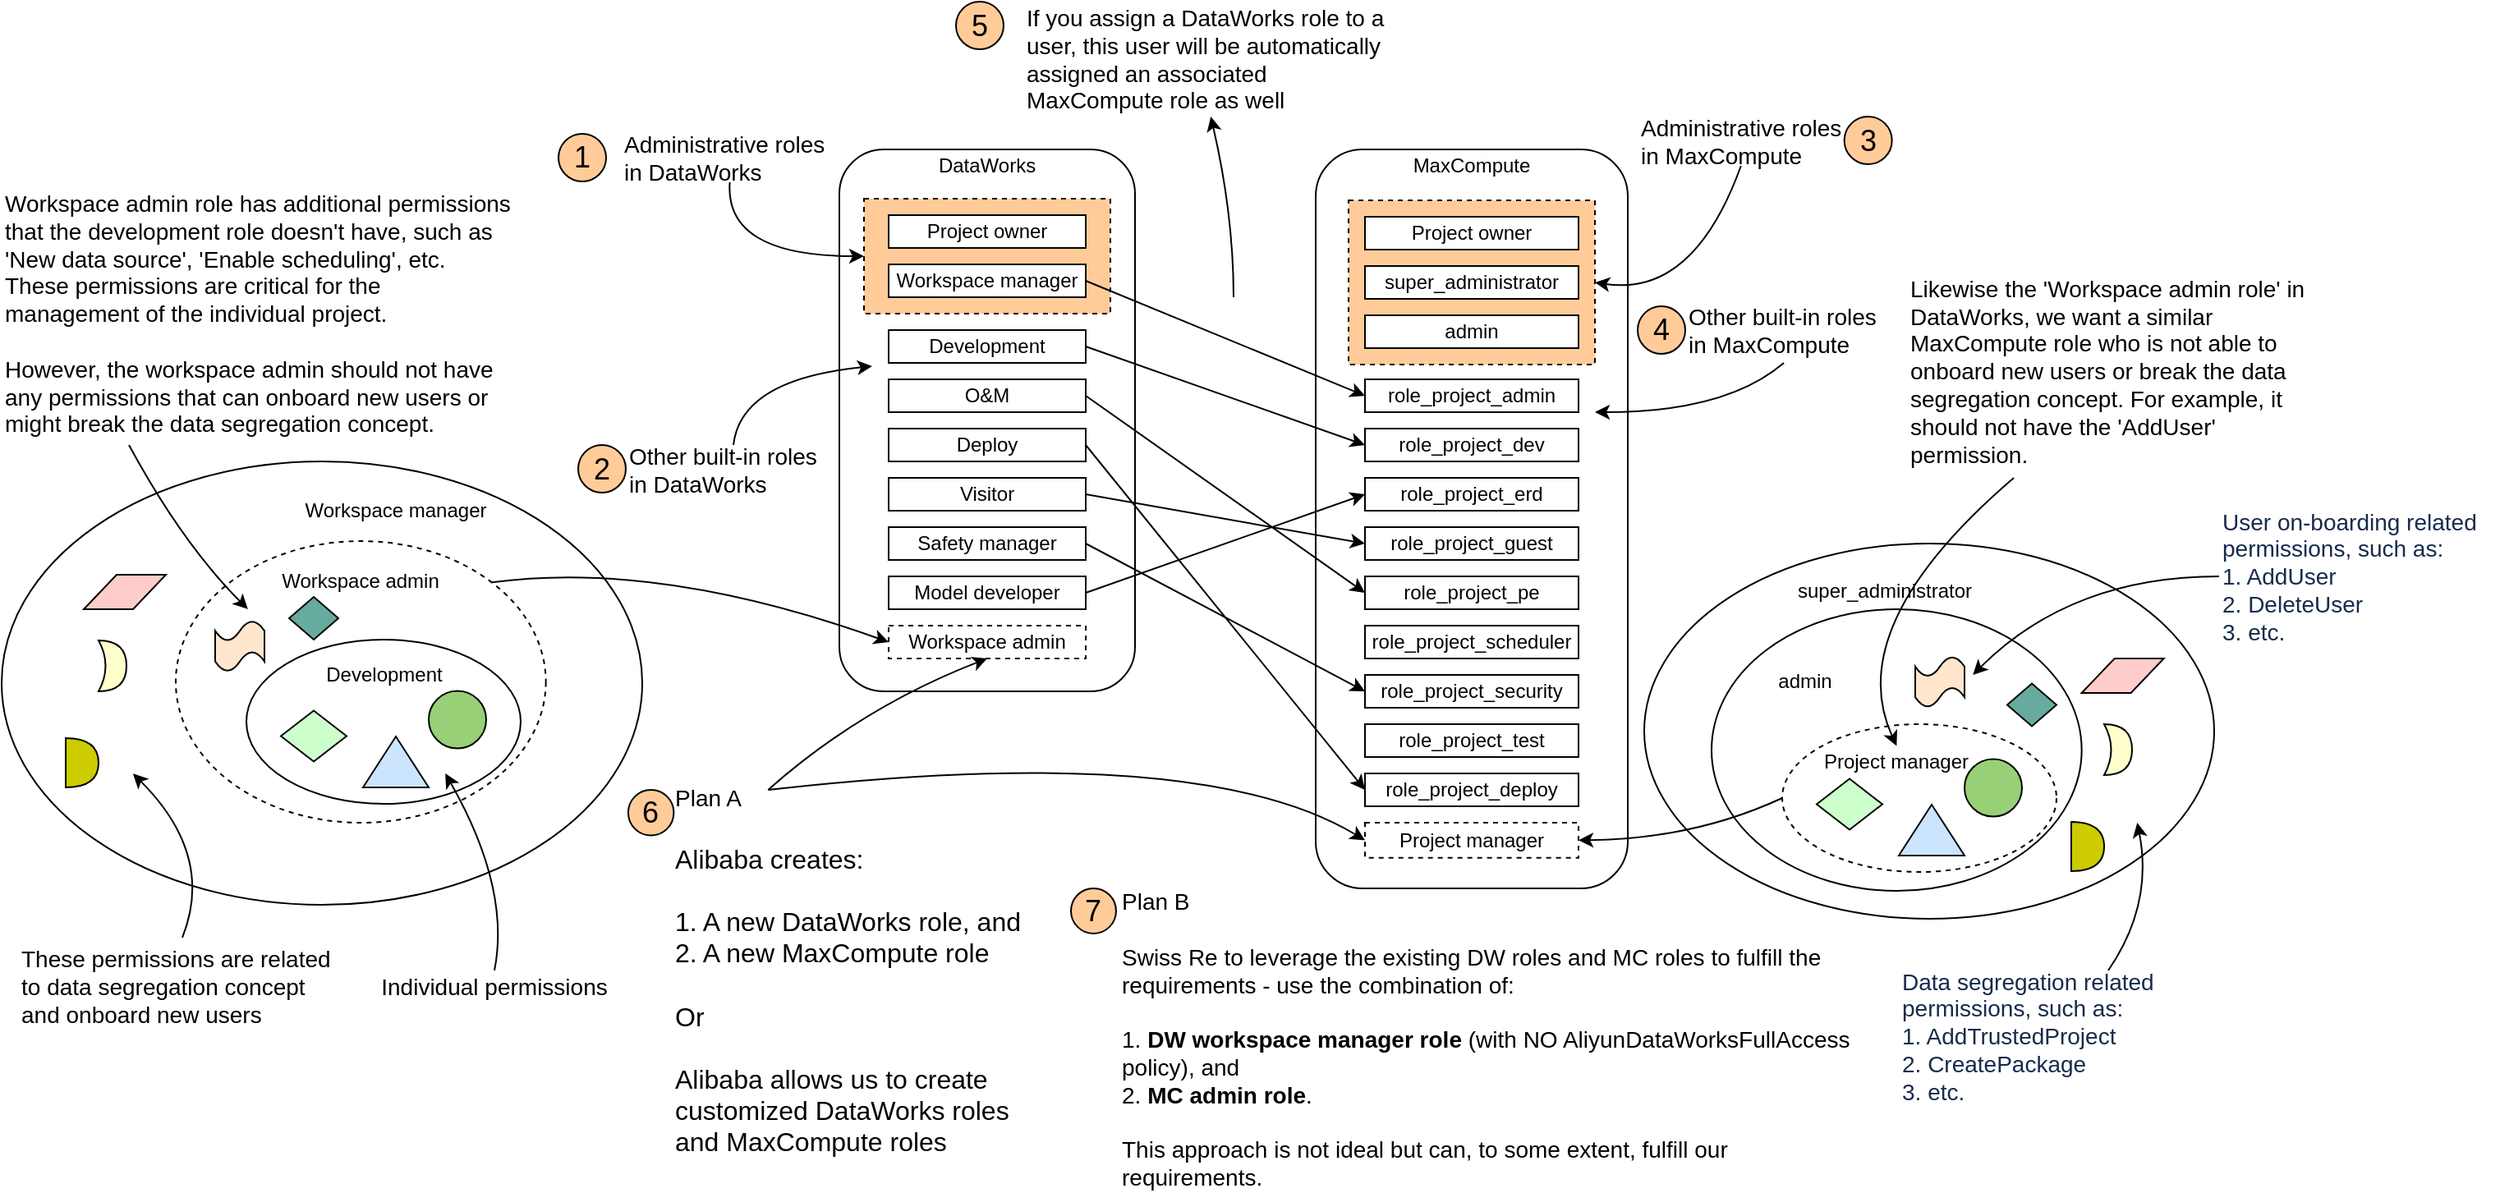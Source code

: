 <mxfile version="14.5.7" type="github">
  <diagram name="Page-1" id="c7558073-3199-34d8-9f00-42111426c3f3">
    <mxGraphModel dx="2589" dy="1996" grid="1" gridSize="10" guides="1" tooltips="1" connect="1" arrows="1" fold="1" page="1" pageScale="1" pageWidth="826" pageHeight="1169" background="#ffffff" math="0" shadow="0">
      <root>
        <mxCell id="0" />
        <mxCell id="1" parent="0" />
        <mxCell id="SHFTIFkNnXEHKd1YVMf3-4" value="" style="group" vertex="1" connectable="0" parent="1">
          <mxGeometry x="-440" y="210" width="410" height="370" as="geometry" />
        </mxCell>
        <mxCell id="SHFTIFkNnXEHKd1YVMf3-1" value="" style="ellipse;whiteSpace=wrap;html=1;" vertex="1" parent="SHFTIFkNnXEHKd1YVMf3-4">
          <mxGeometry width="390" height="270" as="geometry" />
        </mxCell>
        <mxCell id="SHFTIFkNnXEHKd1YVMf3-3" value="Workspace manager" style="text;html=1;strokeColor=none;fillColor=none;align=center;verticalAlign=middle;whiteSpace=wrap;rounded=0;" vertex="1" parent="SHFTIFkNnXEHKd1YVMf3-4">
          <mxGeometry x="180" y="20" width="120" height="20" as="geometry" />
        </mxCell>
        <mxCell id="SHFTIFkNnXEHKd1YVMf3-12" value="" style="shape=parallelogram;perimeter=parallelogramPerimeter;whiteSpace=wrap;html=1;fixedSize=1;fillColor=#FFCCCC;" vertex="1" parent="SHFTIFkNnXEHKd1YVMf3-4">
          <mxGeometry x="50" y="69" width="50" height="21" as="geometry" />
        </mxCell>
        <mxCell id="SHFTIFkNnXEHKd1YVMf3-14" value="" style="shape=xor;whiteSpace=wrap;html=1;fillColor=#FFFFCC;" vertex="1" parent="SHFTIFkNnXEHKd1YVMf3-4">
          <mxGeometry x="59" y="109" width="17" height="31" as="geometry" />
        </mxCell>
        <mxCell id="SHFTIFkNnXEHKd1YVMf3-19" value="" style="group" vertex="1" connectable="0" parent="SHFTIFkNnXEHKd1YVMf3-4">
          <mxGeometry x="106" y="48.5" width="234" height="217.5" as="geometry" />
        </mxCell>
        <mxCell id="SHFTIFkNnXEHKd1YVMf3-20" value="" style="ellipse;whiteSpace=wrap;html=1;dashed=1;" vertex="1" parent="SHFTIFkNnXEHKd1YVMf3-19">
          <mxGeometry width="225.333" height="171.5" as="geometry" />
        </mxCell>
        <mxCell id="SHFTIFkNnXEHKd1YVMf3-21" value="Workspace admin" style="text;html=1;strokeColor=none;fillColor=none;align=center;verticalAlign=middle;whiteSpace=wrap;rounded=0;" vertex="1" parent="SHFTIFkNnXEHKd1YVMf3-19">
          <mxGeometry x="56.333" y="16.374" width="112.667" height="17.236" as="geometry" />
        </mxCell>
        <mxCell id="SHFTIFkNnXEHKd1YVMf3-13" value="" style="shape=tape;whiteSpace=wrap;html=1;fillColor=#FFE6CC;" vertex="1" parent="SHFTIFkNnXEHKd1YVMf3-19">
          <mxGeometry x="24.0" y="48.5" width="30" height="31" as="geometry" />
        </mxCell>
        <mxCell id="SHFTIFkNnXEHKd1YVMf3-39" value="" style="ellipse;whiteSpace=wrap;html=1;fillColor=#FFFFFF;" vertex="1" parent="SHFTIFkNnXEHKd1YVMf3-19">
          <mxGeometry x="43" y="60" width="167" height="100" as="geometry" />
        </mxCell>
        <mxCell id="SHFTIFkNnXEHKd1YVMf3-18" value="" style="ellipse;whiteSpace=wrap;html=1;aspect=fixed;fillColor=#97D077;" vertex="1" parent="SHFTIFkNnXEHKd1YVMf3-19">
          <mxGeometry x="154" y="91.25" width="35" height="35" as="geometry" />
        </mxCell>
        <mxCell id="SHFTIFkNnXEHKd1YVMf3-16" value="" style="rhombus;whiteSpace=wrap;html=1;fillColor=#CCFFCC;" vertex="1" parent="SHFTIFkNnXEHKd1YVMf3-19">
          <mxGeometry x="64" y="103.25" width="40" height="31" as="geometry" />
        </mxCell>
        <mxCell id="SHFTIFkNnXEHKd1YVMf3-40" value="Development" style="text;html=1;strokeColor=none;fillColor=none;align=center;verticalAlign=middle;whiteSpace=wrap;rounded=0;" vertex="1" parent="SHFTIFkNnXEHKd1YVMf3-19">
          <mxGeometry x="86.5" y="71.25" width="80" height="20" as="geometry" />
        </mxCell>
        <mxCell id="SHFTIFkNnXEHKd1YVMf3-41" value="" style="rhombus;whiteSpace=wrap;html=1;fillColor=#67AB9F;" vertex="1" parent="SHFTIFkNnXEHKd1YVMf3-19">
          <mxGeometry x="69" y="34" width="30" height="26" as="geometry" />
        </mxCell>
        <mxCell id="SHFTIFkNnXEHKd1YVMf3-30" value="" style="shape=or;whiteSpace=wrap;html=1;fillColor=#CCCC00;" vertex="1" parent="SHFTIFkNnXEHKd1YVMf3-4">
          <mxGeometry x="39" y="168.5" width="20" height="30" as="geometry" />
        </mxCell>
        <mxCell id="SHFTIFkNnXEHKd1YVMf3-17" value="" style="shape=trapezoid;perimeter=trapezoidPerimeter;whiteSpace=wrap;html=1;fixedSize=1;fillColor=#CCE5FF;" vertex="1" parent="SHFTIFkNnXEHKd1YVMf3-4">
          <mxGeometry x="220" y="167.5" width="40" height="31" as="geometry" />
        </mxCell>
        <mxCell id="SHFTIFkNnXEHKd1YVMf3-44" value="&lt;font style=&quot;font-size: 14px&quot;&gt;These permissions are related to data segregation concept and onboard new users&lt;/font&gt;" style="text;html=1;strokeColor=none;fillColor=none;align=left;verticalAlign=middle;whiteSpace=wrap;rounded=0;" vertex="1" parent="SHFTIFkNnXEHKd1YVMf3-4">
          <mxGeometry x="10" y="290" width="200" height="60" as="geometry" />
        </mxCell>
        <mxCell id="SHFTIFkNnXEHKd1YVMf3-45" value="" style="curved=1;endArrow=classic;html=1;exitX=0.5;exitY=0;exitDx=0;exitDy=0;entryX=0.205;entryY=0.704;entryDx=0;entryDy=0;entryPerimeter=0;" edge="1" parent="SHFTIFkNnXEHKd1YVMf3-4" source="SHFTIFkNnXEHKd1YVMf3-44" target="SHFTIFkNnXEHKd1YVMf3-1">
          <mxGeometry width="50" height="50" relative="1" as="geometry">
            <mxPoint x="257.5" y="275.03" as="sourcePoint" />
            <mxPoint x="232.42" y="364.96" as="targetPoint" />
            <Array as="points">
              <mxPoint x="130" y="240" />
            </Array>
          </mxGeometry>
        </mxCell>
        <mxCell id="SHFTIFkNnXEHKd1YVMf3-36" value="&lt;font style=&quot;font-size: 14px&quot;&gt;Individual permissions&lt;/font&gt;" style="text;html=1;strokeColor=none;fillColor=none;align=center;verticalAlign=middle;whiteSpace=wrap;rounded=0;" vertex="1" parent="SHFTIFkNnXEHKd1YVMf3-4">
          <mxGeometry x="230" y="310" width="140" height="20" as="geometry" />
        </mxCell>
        <mxCell id="SHFTIFkNnXEHKd1YVMf3-37" value="" style="curved=1;endArrow=classic;html=1;exitX=0.5;exitY=0;exitDx=0;exitDy=0;entryX=0.725;entryY=0.815;entryDx=0;entryDy=0;entryPerimeter=0;" edge="1" parent="SHFTIFkNnXEHKd1YVMf3-4" source="SHFTIFkNnXEHKd1YVMf3-36" target="SHFTIFkNnXEHKd1YVMf3-39">
          <mxGeometry width="50" height="50" relative="1" as="geometry">
            <mxPoint x="-84.98" y="-10" as="sourcePoint" />
            <mxPoint x="350" y="270" as="targetPoint" />
            <Array as="points">
              <mxPoint x="310" y="260" />
            </Array>
          </mxGeometry>
        </mxCell>
        <mxCell id="IdMNI_JNh8bzWSV93UBb-96" value="" style="rounded=1;whiteSpace=wrap;html=1;align=center;" parent="1" vertex="1">
          <mxGeometry x="70" y="20" width="180" height="330" as="geometry" />
        </mxCell>
        <mxCell id="xDphmvwOVZGYUPQbG3uU-7" value="" style="rounded=0;whiteSpace=wrap;html=1;dashed=1;fillColor=#FFCC99;" parent="1" vertex="1">
          <mxGeometry x="85" y="50" width="150" height="70" as="geometry" />
        </mxCell>
        <mxCell id="IdMNI_JNh8bzWSV93UBb-97" value="" style="rounded=1;whiteSpace=wrap;html=1;" parent="1" vertex="1">
          <mxGeometry x="360" y="20" width="190" height="450" as="geometry" />
        </mxCell>
        <mxCell id="xDphmvwOVZGYUPQbG3uU-2" value="" style="rounded=0;whiteSpace=wrap;html=1;dashed=1;fillColor=#FFCC99;" parent="1" vertex="1">
          <mxGeometry x="380" y="51" width="150" height="100" as="geometry" />
        </mxCell>
        <mxCell id="IdMNI_JNh8bzWSV93UBb-100" value="Project owner" style="rounded=0;whiteSpace=wrap;html=1;" parent="1" vertex="1">
          <mxGeometry x="100" y="60" width="120" height="20" as="geometry" />
        </mxCell>
        <mxCell id="IdMNI_JNh8bzWSV93UBb-107" value="Workspace manager" style="rounded=0;whiteSpace=wrap;html=1;" parent="1" vertex="1">
          <mxGeometry x="100" y="90" width="120" height="20" as="geometry" />
        </mxCell>
        <mxCell id="IdMNI_JNh8bzWSV93UBb-108" value="Development" style="rounded=0;whiteSpace=wrap;html=1;" parent="1" vertex="1">
          <mxGeometry x="100" y="130" width="120" height="20" as="geometry" />
        </mxCell>
        <mxCell id="IdMNI_JNh8bzWSV93UBb-110" value="Visitor" style="rounded=0;whiteSpace=wrap;html=1;" parent="1" vertex="1">
          <mxGeometry x="100" y="220" width="120" height="20" as="geometry" />
        </mxCell>
        <mxCell id="IdMNI_JNh8bzWSV93UBb-111" value="Deploy" style="rounded=0;whiteSpace=wrap;html=1;" parent="1" vertex="1">
          <mxGeometry x="100" y="190" width="120" height="20" as="geometry" />
        </mxCell>
        <mxCell id="IdMNI_JNh8bzWSV93UBb-112" value="O&amp;amp;M" style="rounded=0;whiteSpace=wrap;html=1;" parent="1" vertex="1">
          <mxGeometry x="100" y="160" width="120" height="20" as="geometry" />
        </mxCell>
        <mxCell id="IdMNI_JNh8bzWSV93UBb-113" value="DataWorks" style="text;html=1;strokeColor=none;fillColor=none;align=center;verticalAlign=middle;whiteSpace=wrap;rounded=0;" parent="1" vertex="1">
          <mxGeometry x="130" y="20" width="60" height="20" as="geometry" />
        </mxCell>
        <mxCell id="IdMNI_JNh8bzWSV93UBb-115" value="admin" style="rounded=0;whiteSpace=wrap;html=1;" parent="1" vertex="1">
          <mxGeometry x="390" y="121" width="130" height="20" as="geometry" />
        </mxCell>
        <mxCell id="IdMNI_JNh8bzWSV93UBb-116" value="role_project_admin" style="rounded=0;whiteSpace=wrap;html=1;" parent="1" vertex="1">
          <mxGeometry x="390" y="160" width="130" height="20" as="geometry" />
        </mxCell>
        <mxCell id="IdMNI_JNh8bzWSV93UBb-117" value="role_project_deploy" style="rounded=0;whiteSpace=wrap;html=1;" parent="1" vertex="1">
          <mxGeometry x="390" y="400" width="130" height="20" as="geometry" />
        </mxCell>
        <mxCell id="IdMNI_JNh8bzWSV93UBb-118" value="role_project_dev" style="rounded=0;whiteSpace=wrap;html=1;" parent="1" vertex="1">
          <mxGeometry x="390" y="190" width="130" height="20" as="geometry" />
        </mxCell>
        <mxCell id="IdMNI_JNh8bzWSV93UBb-119" value="role_project_erd" style="rounded=0;whiteSpace=wrap;html=1;" parent="1" vertex="1">
          <mxGeometry x="390" y="220" width="130" height="20" as="geometry" />
        </mxCell>
        <mxCell id="IdMNI_JNh8bzWSV93UBb-120" value="role_project_guest" style="rounded=0;whiteSpace=wrap;html=1;" parent="1" vertex="1">
          <mxGeometry x="390" y="250" width="130" height="20" as="geometry" />
        </mxCell>
        <mxCell id="IdMNI_JNh8bzWSV93UBb-121" value="role_project_scheduler" style="rounded=0;whiteSpace=wrap;html=1;" parent="1" vertex="1">
          <mxGeometry x="390" y="310" width="130" height="20" as="geometry" />
        </mxCell>
        <mxCell id="IdMNI_JNh8bzWSV93UBb-122" value="role_project_pe" style="rounded=0;whiteSpace=wrap;html=1;" parent="1" vertex="1">
          <mxGeometry x="390" y="280" width="130" height="20" as="geometry" />
        </mxCell>
        <mxCell id="IdMNI_JNh8bzWSV93UBb-123" value="role_project_security" style="rounded=0;whiteSpace=wrap;html=1;" parent="1" vertex="1">
          <mxGeometry x="390" y="340" width="130" height="20" as="geometry" />
        </mxCell>
        <mxCell id="IdMNI_JNh8bzWSV93UBb-124" value="super_administrator" style="rounded=0;whiteSpace=wrap;html=1;" parent="1" vertex="1">
          <mxGeometry x="390" y="91" width="130" height="20" as="geometry" />
        </mxCell>
        <mxCell id="IdMNI_JNh8bzWSV93UBb-125" value="role_project_test" style="rounded=0;whiteSpace=wrap;html=1;" parent="1" vertex="1">
          <mxGeometry x="390" y="370" width="130" height="20" as="geometry" />
        </mxCell>
        <mxCell id="IdMNI_JNh8bzWSV93UBb-126" value="MaxCompute" style="text;html=1;strokeColor=none;fillColor=none;align=center;verticalAlign=middle;whiteSpace=wrap;rounded=0;" parent="1" vertex="1">
          <mxGeometry x="420" y="20" width="70" height="20" as="geometry" />
        </mxCell>
        <mxCell id="IdMNI_JNh8bzWSV93UBb-127" value="Safety manager" style="rounded=0;whiteSpace=wrap;html=1;" parent="1" vertex="1">
          <mxGeometry x="100" y="250" width="120" height="20" as="geometry" />
        </mxCell>
        <mxCell id="IdMNI_JNh8bzWSV93UBb-128" value="Model developer" style="rounded=0;whiteSpace=wrap;html=1;" parent="1" vertex="1">
          <mxGeometry x="100" y="280" width="120" height="20" as="geometry" />
        </mxCell>
        <mxCell id="IdMNI_JNh8bzWSV93UBb-133" value="" style="endArrow=classic;html=1;exitX=1;exitY=0.5;exitDx=0;exitDy=0;entryX=0;entryY=0.5;entryDx=0;entryDy=0;" parent="1" source="IdMNI_JNh8bzWSV93UBb-127" target="IdMNI_JNh8bzWSV93UBb-123" edge="1">
          <mxGeometry width="50" height="50" relative="1" as="geometry">
            <mxPoint x="500" y="240" as="sourcePoint" />
            <mxPoint x="550" y="190" as="targetPoint" />
          </mxGeometry>
        </mxCell>
        <mxCell id="IdMNI_JNh8bzWSV93UBb-135" value="" style="endArrow=classic;html=1;exitX=1;exitY=0.5;exitDx=0;exitDy=0;entryX=0;entryY=0.5;entryDx=0;entryDy=0;" parent="1" source="IdMNI_JNh8bzWSV93UBb-110" target="IdMNI_JNh8bzWSV93UBb-120" edge="1">
          <mxGeometry width="50" height="50" relative="1" as="geometry">
            <mxPoint x="200" y="410" as="sourcePoint" />
            <mxPoint x="250" y="360" as="targetPoint" />
          </mxGeometry>
        </mxCell>
        <mxCell id="IdMNI_JNh8bzWSV93UBb-136" value="" style="endArrow=classic;html=1;exitX=1;exitY=0.5;exitDx=0;exitDy=0;entryX=0;entryY=0.5;entryDx=0;entryDy=0;" parent="1" source="IdMNI_JNh8bzWSV93UBb-111" target="IdMNI_JNh8bzWSV93UBb-117" edge="1">
          <mxGeometry width="50" height="50" relative="1" as="geometry">
            <mxPoint x="230" y="420" as="sourcePoint" />
            <mxPoint x="280" y="370" as="targetPoint" />
          </mxGeometry>
        </mxCell>
        <mxCell id="IdMNI_JNh8bzWSV93UBb-137" value="" style="endArrow=classic;html=1;exitX=1;exitY=0.5;exitDx=0;exitDy=0;entryX=0;entryY=0.5;entryDx=0;entryDy=0;" parent="1" source="IdMNI_JNh8bzWSV93UBb-112" target="IdMNI_JNh8bzWSV93UBb-122" edge="1">
          <mxGeometry width="50" height="50" relative="1" as="geometry">
            <mxPoint x="200" y="440" as="sourcePoint" />
            <mxPoint x="250" y="390" as="targetPoint" />
          </mxGeometry>
        </mxCell>
        <mxCell id="IdMNI_JNh8bzWSV93UBb-138" value="" style="endArrow=classic;html=1;exitX=1;exitY=0.5;exitDx=0;exitDy=0;entryX=0;entryY=0.5;entryDx=0;entryDy=0;" parent="1" source="IdMNI_JNh8bzWSV93UBb-108" target="IdMNI_JNh8bzWSV93UBb-118" edge="1">
          <mxGeometry width="50" height="50" relative="1" as="geometry">
            <mxPoint x="200" y="440" as="sourcePoint" />
            <mxPoint x="250" y="390" as="targetPoint" />
          </mxGeometry>
        </mxCell>
        <mxCell id="IdMNI_JNh8bzWSV93UBb-139" value="" style="endArrow=classic;html=1;exitX=1;exitY=0.5;exitDx=0;exitDy=0;entryX=0;entryY=0.5;entryDx=0;entryDy=0;" parent="1" source="IdMNI_JNh8bzWSV93UBb-107" target="IdMNI_JNh8bzWSV93UBb-116" edge="1">
          <mxGeometry width="50" height="50" relative="1" as="geometry">
            <mxPoint x="200" y="430" as="sourcePoint" />
            <mxPoint x="250" y="380" as="targetPoint" />
          </mxGeometry>
        </mxCell>
        <mxCell id="IdMNI_JNh8bzWSV93UBb-140" value="" style="endArrow=classic;html=1;exitX=1;exitY=0.5;exitDx=0;exitDy=0;entryX=0;entryY=0.5;entryDx=0;entryDy=0;" parent="1" source="IdMNI_JNh8bzWSV93UBb-128" target="IdMNI_JNh8bzWSV93UBb-119" edge="1">
          <mxGeometry width="50" height="50" relative="1" as="geometry">
            <mxPoint x="190" y="410" as="sourcePoint" />
            <mxPoint x="240" y="360" as="targetPoint" />
          </mxGeometry>
        </mxCell>
        <mxCell id="IdMNI_JNh8bzWSV93UBb-141" value="" style="curved=1;endArrow=classic;html=1;entryX=0.5;entryY=1;entryDx=0;entryDy=0;" parent="1" target="IdMNI_JNh8bzWSV93UBb-142" edge="1">
          <mxGeometry width="50" height="50" relative="1" as="geometry">
            <mxPoint x="310" y="110" as="sourcePoint" />
            <mxPoint x="240" y="20" as="targetPoint" />
            <Array as="points">
              <mxPoint x="310" y="60" />
            </Array>
          </mxGeometry>
        </mxCell>
        <mxCell id="IdMNI_JNh8bzWSV93UBb-144" value="" style="curved=1;endArrow=classic;html=1;exitX=0.5;exitY=0;exitDx=0;exitDy=0;entryX=0.111;entryY=0.4;entryDx=0;entryDy=0;entryPerimeter=0;" parent="1" source="IdMNI_JNh8bzWSV93UBb-143" target="IdMNI_JNh8bzWSV93UBb-96" edge="1">
          <mxGeometry width="50" height="50" relative="1" as="geometry">
            <mxPoint x="-30" y="170" as="sourcePoint" />
            <mxPoint x="40" y="240" as="targetPoint" />
            <Array as="points">
              <mxPoint x="10" y="160" />
            </Array>
          </mxGeometry>
        </mxCell>
        <mxCell id="IdMNI_JNh8bzWSV93UBb-145" value="" style="curved=1;endArrow=classic;html=1;entryX=1;entryY=0.5;entryDx=0;entryDy=0;exitX=0.5;exitY=1;exitDx=0;exitDy=0;" parent="1" source="IdMNI_JNh8bzWSV93UBb-147" target="xDphmvwOVZGYUPQbG3uU-2" edge="1">
          <mxGeometry width="50" height="50" relative="1" as="geometry">
            <mxPoint x="700" y="100" as="sourcePoint" />
            <mxPoint x="650" y="10" as="targetPoint" />
            <Array as="points">
              <mxPoint x="590" y="110" />
            </Array>
          </mxGeometry>
        </mxCell>
        <mxCell id="xDphmvwOVZGYUPQbG3uU-1" value="Project owner" style="rounded=0;whiteSpace=wrap;html=1;" parent="1" vertex="1">
          <mxGeometry x="390" y="61" width="130" height="20" as="geometry" />
        </mxCell>
        <mxCell id="xDphmvwOVZGYUPQbG3uU-6" value="" style="curved=1;endArrow=classic;html=1;exitX=0.5;exitY=1;exitDx=0;exitDy=0;" parent="1" source="xDphmvwOVZGYUPQbG3uU-4" edge="1">
          <mxGeometry width="50" height="50" relative="1" as="geometry">
            <mxPoint x="657.5" y="170" as="sourcePoint" />
            <mxPoint x="530" y="180" as="targetPoint" />
            <Array as="points">
              <mxPoint x="610" y="180" />
            </Array>
          </mxGeometry>
        </mxCell>
        <mxCell id="xDphmvwOVZGYUPQbG3uU-10" value="" style="curved=1;endArrow=classic;html=1;entryX=0;entryY=0.5;entryDx=0;entryDy=0;exitX=0.5;exitY=1;exitDx=0;exitDy=0;" parent="1" source="xDphmvwOVZGYUPQbG3uU-8" target="xDphmvwOVZGYUPQbG3uU-7" edge="1">
          <mxGeometry width="50" height="50" relative="1" as="geometry">
            <mxPoint x="625" y="40" as="sourcePoint" />
            <mxPoint x="540" y="111" as="targetPoint" />
            <Array as="points">
              <mxPoint y="85" />
            </Array>
          </mxGeometry>
        </mxCell>
        <mxCell id="xDphmvwOVZGYUPQbG3uU-11" value="Workspace admin" style="rounded=0;whiteSpace=wrap;html=1;dashed=1;" parent="1" vertex="1">
          <mxGeometry x="100" y="310" width="120" height="20" as="geometry" />
        </mxCell>
        <mxCell id="xDphmvwOVZGYUPQbG3uU-14" value="" style="curved=1;endArrow=classic;html=1;entryX=0.5;entryY=1;entryDx=0;entryDy=0;exitX=0.25;exitY=0;exitDx=0;exitDy=0;" parent="1" source="xDphmvwOVZGYUPQbG3uU-13" target="xDphmvwOVZGYUPQbG3uU-11" edge="1">
          <mxGeometry width="50" height="50" relative="1" as="geometry">
            <mxPoint x="-10" y="450" as="sourcePoint" />
            <mxPoint x="40" y="400" as="targetPoint" />
            <Array as="points">
              <mxPoint x="83" y="360" />
            </Array>
          </mxGeometry>
        </mxCell>
        <mxCell id="xDphmvwOVZGYUPQbG3uU-15" value="" style="curved=1;endArrow=classic;html=1;entryX=0;entryY=0.5;entryDx=0;entryDy=0;exitX=0.25;exitY=0;exitDx=0;exitDy=0;" parent="1" source="xDphmvwOVZGYUPQbG3uU-13" target="xDphmvwOVZGYUPQbG3uU-12" edge="1">
          <mxGeometry width="50" height="50" relative="1" as="geometry">
            <mxPoint x="310" y="530" as="sourcePoint" />
            <mxPoint x="360" y="480" as="targetPoint" />
            <Array as="points">
              <mxPoint x="290" y="380" />
            </Array>
          </mxGeometry>
        </mxCell>
        <mxCell id="SHFTIFkNnXEHKd1YVMf3-5" value="" style="group" vertex="1" connectable="0" parent="1">
          <mxGeometry x="-101" y="10" width="171" height="30" as="geometry" />
        </mxCell>
        <mxCell id="xDphmvwOVZGYUPQbG3uU-8" value="&lt;font style=&quot;font-size: 14px&quot;&gt;Administrative roles in DataWorks&lt;/font&gt;" style="text;html=1;strokeColor=none;fillColor=none;align=left;verticalAlign=middle;whiteSpace=wrap;rounded=0;" parent="SHFTIFkNnXEHKd1YVMf3-5" vertex="1">
          <mxGeometry x="37.596" width="133.404" height="30" as="geometry" />
        </mxCell>
        <mxCell id="xDphmvwOVZGYUPQbG3uU-24" value="&lt;font style=&quot;font-size: 18px&quot;&gt;1&lt;/font&gt;" style="ellipse;whiteSpace=wrap;html=1;aspect=fixed;fillColor=#FFCC99;" parent="SHFTIFkNnXEHKd1YVMf3-5" vertex="1">
          <mxGeometry y="0.5" width="29" height="29" as="geometry" />
        </mxCell>
        <mxCell id="SHFTIFkNnXEHKd1YVMf3-6" value="" style="group" vertex="1" connectable="0" parent="1">
          <mxGeometry x="-89" y="200" width="160" height="30" as="geometry" />
        </mxCell>
        <mxCell id="IdMNI_JNh8bzWSV93UBb-143" value="&lt;font style=&quot;font-size: 14px&quot;&gt;Other built-in&amp;nbsp;roles in&amp;nbsp;DataWorks&lt;/font&gt;" style="text;html=1;strokeColor=none;fillColor=none;align=left;verticalAlign=middle;whiteSpace=wrap;rounded=0;" parent="SHFTIFkNnXEHKd1YVMf3-6" vertex="1">
          <mxGeometry x="29" width="131" height="30" as="geometry" />
        </mxCell>
        <mxCell id="xDphmvwOVZGYUPQbG3uU-23" value="&lt;font style=&quot;font-size: 18px&quot;&gt;2&lt;/font&gt;" style="ellipse;whiteSpace=wrap;html=1;aspect=fixed;fillColor=#FFCC99;" parent="SHFTIFkNnXEHKd1YVMf3-6" vertex="1">
          <mxGeometry width="29" height="29" as="geometry" />
        </mxCell>
        <mxCell id="SHFTIFkNnXEHKd1YVMf3-7" value="" style="group" vertex="1" connectable="0" parent="1">
          <mxGeometry x="141" y="-70" width="269" height="70" as="geometry" />
        </mxCell>
        <mxCell id="IdMNI_JNh8bzWSV93UBb-142" value="&lt;font style=&quot;font-size: 14px&quot;&gt;If you assign a DataWorks role to a user, this user will be automatically assigned an associated MaxCompute role as well&lt;/font&gt;" style="text;html=1;strokeColor=none;fillColor=none;align=left;verticalAlign=middle;whiteSpace=wrap;rounded=0;" parent="SHFTIFkNnXEHKd1YVMf3-7" vertex="1">
          <mxGeometry x="41.275" width="227.725" height="70" as="geometry" />
        </mxCell>
        <mxCell id="xDphmvwOVZGYUPQbG3uU-20" value="&lt;font style=&quot;font-size: 18px&quot;&gt;5&lt;/font&gt;" style="ellipse;whiteSpace=wrap;html=1;aspect=fixed;fillColor=#FFCC99;" parent="SHFTIFkNnXEHKd1YVMf3-7" vertex="1">
          <mxGeometry width="29" height="29" as="geometry" />
        </mxCell>
        <mxCell id="SHFTIFkNnXEHKd1YVMf3-8" value="" style="group" vertex="1" connectable="0" parent="1">
          <mxGeometry x="556" width="159" height="30" as="geometry" />
        </mxCell>
        <mxCell id="IdMNI_JNh8bzWSV93UBb-147" value="&lt;font style=&quot;font-size: 14px&quot;&gt;Administrative roles in MaxCompute&lt;/font&gt;" style="text;html=1;strokeColor=none;fillColor=none;align=left;verticalAlign=middle;whiteSpace=wrap;rounded=0;" parent="SHFTIFkNnXEHKd1YVMf3-8" vertex="1">
          <mxGeometry width="125.827" height="30" as="geometry" />
        </mxCell>
        <mxCell id="xDphmvwOVZGYUPQbG3uU-22" value="&lt;font style=&quot;font-size: 18px&quot;&gt;3&lt;/font&gt;" style="ellipse;whiteSpace=wrap;html=1;aspect=fixed;fillColor=#FFCC99;" parent="SHFTIFkNnXEHKd1YVMf3-8" vertex="1">
          <mxGeometry x="125.827" width="29" height="29" as="geometry" />
        </mxCell>
        <mxCell id="SHFTIFkNnXEHKd1YVMf3-9" value="" style="group" vertex="1" connectable="0" parent="1">
          <mxGeometry x="560" y="110" width="150" height="40" as="geometry" />
        </mxCell>
        <mxCell id="xDphmvwOVZGYUPQbG3uU-4" value="&lt;span&gt;&lt;font style=&quot;font-size: 14px&quot;&gt;Other built-in roles in MaxCompute&lt;/font&gt;&lt;/span&gt;" style="text;html=1;strokeColor=none;fillColor=none;align=left;verticalAlign=middle;whiteSpace=wrap;rounded=0;dashed=1;" parent="SHFTIFkNnXEHKd1YVMf3-9" vertex="1">
          <mxGeometry x="25" width="120" height="40" as="geometry" />
        </mxCell>
        <mxCell id="SHFTIFkNnXEHKd1YVMf3-10" value="" style="group" vertex="1" connectable="0" parent="1">
          <mxGeometry x="-70" y="410" width="269" height="220" as="geometry" />
        </mxCell>
        <mxCell id="xDphmvwOVZGYUPQbG3uU-13" value="&lt;div style=&quot;text-align: left&quot;&gt;&lt;span&gt;&lt;font style=&quot;font-size: 14px&quot;&gt;Plan A&lt;/font&gt;&lt;/span&gt;&lt;/div&gt;&lt;div style=&quot;text-align: left&quot;&gt;&lt;span&gt;&lt;font size=&quot;3&quot;&gt;&lt;br&gt;&lt;/font&gt;&lt;/span&gt;&lt;/div&gt;&lt;div style=&quot;text-align: left&quot;&gt;&lt;span&gt;&lt;font size=&quot;3&quot;&gt;Alibaba creates:&lt;/font&gt;&lt;/span&gt;&lt;/div&gt;&lt;div style=&quot;text-align: left&quot;&gt;&lt;span&gt;&lt;font size=&quot;3&quot;&gt;&lt;br&gt;&lt;/font&gt;&lt;/span&gt;&lt;/div&gt;&lt;div style=&quot;text-align: left&quot;&gt;&lt;font size=&quot;3&quot;&gt;&lt;span&gt;1. A new DataWorks role, and&lt;/span&gt;&lt;br&gt;&lt;span&gt;2. A new MaxCompute role&lt;/span&gt;&lt;/font&gt;&lt;/div&gt;&lt;div style=&quot;text-align: left&quot;&gt;&lt;span&gt;&lt;font size=&quot;3&quot;&gt;&lt;br&gt;&lt;/font&gt;&lt;/span&gt;&lt;/div&gt;&lt;div style=&quot;text-align: left&quot;&gt;&lt;span&gt;&lt;font size=&quot;3&quot;&gt;Or&lt;/font&gt;&lt;/span&gt;&lt;/div&gt;&lt;div style=&quot;text-align: left&quot;&gt;&lt;span&gt;&lt;font size=&quot;3&quot;&gt;&lt;br&gt;&lt;/font&gt;&lt;/span&gt;&lt;/div&gt;&lt;div style=&quot;text-align: left&quot;&gt;&lt;font size=&quot;3&quot;&gt;Alibaba allows us to create customized DataWorks roles and MaxCompute roles&lt;/font&gt;&lt;/div&gt;" style="text;html=1;strokeColor=none;fillColor=none;align=center;verticalAlign=middle;whiteSpace=wrap;rounded=0;dashed=1;" parent="SHFTIFkNnXEHKd1YVMf3-10" vertex="1">
          <mxGeometry x="39.201" width="229.799" height="220.0" as="geometry" />
        </mxCell>
        <mxCell id="xDphmvwOVZGYUPQbG3uU-19" value="&lt;font style=&quot;font-size: 18px&quot;&gt;6&lt;/font&gt;" style="ellipse;whiteSpace=wrap;html=1;aspect=fixed;fillColor=#FFCC99;" parent="SHFTIFkNnXEHKd1YVMf3-10" vertex="1">
          <mxGeometry x="11.46" y="0.001" width="27.739" height="27.739" as="geometry" />
        </mxCell>
        <mxCell id="SHFTIFkNnXEHKd1YVMf3-35" value="" style="curved=1;endArrow=classic;html=1;entryX=0;entryY=0.5;entryDx=0;entryDy=0;exitX=1;exitY=0;exitDx=0;exitDy=0;" edge="1" parent="1" source="SHFTIFkNnXEHKd1YVMf3-20" target="xDphmvwOVZGYUPQbG3uU-11">
          <mxGeometry width="50" height="50" relative="1" as="geometry">
            <mxPoint x="72.5" y="400" as="sourcePoint" />
            <mxPoint x="170" y="340" as="targetPoint" />
            <Array as="points">
              <mxPoint x="-40" y="270" />
            </Array>
          </mxGeometry>
        </mxCell>
        <mxCell id="SHFTIFkNnXEHKd1YVMf3-42" value="&lt;font style=&quot;font-size: 14px&quot;&gt;Workspace admin role has additional permissions that the development role doesn&#39;t have, such as &#39;New data source&#39;, &#39;Enable scheduling&#39;, etc. These permissions are critical for the management of the individual project.&lt;br&gt;&lt;br&gt;However, the workspace admin should not have any permissions that can onboard new users or&lt;br&gt;might break the data segregation concept.&lt;/font&gt;" style="text;html=1;strokeColor=none;fillColor=none;align=left;verticalAlign=middle;whiteSpace=wrap;rounded=0;" vertex="1" parent="1">
          <mxGeometry x="-440" y="40" width="310" height="160" as="geometry" />
        </mxCell>
        <mxCell id="SHFTIFkNnXEHKd1YVMf3-43" value="" style="curved=1;endArrow=classic;html=1;exitX=0.25;exitY=1;exitDx=0;exitDy=0;entryX=0.195;entryY=0.242;entryDx=0;entryDy=0;entryPerimeter=0;" edge="1" parent="1" source="SHFTIFkNnXEHKd1YVMf3-42" target="SHFTIFkNnXEHKd1YVMf3-20">
          <mxGeometry width="50" height="50" relative="1" as="geometry">
            <mxPoint x="-182.5" y="220" as="sourcePoint" />
            <mxPoint x="-207.58" y="319.93" as="targetPoint" />
            <Array as="points">
              <mxPoint x="-330" y="260" />
            </Array>
          </mxGeometry>
        </mxCell>
        <mxCell id="SHFTIFkNnXEHKd1YVMf3-49" value="" style="group" vertex="1" connectable="0" parent="1">
          <mxGeometry x="677" y="308.5" width="263" height="221.5" as="geometry" />
        </mxCell>
        <mxCell id="SHFTIFkNnXEHKd1YVMf3-64" value="" style="ellipse;whiteSpace=wrap;html=1;" vertex="1" parent="SHFTIFkNnXEHKd1YVMf3-49">
          <mxGeometry x="-117" y="-48.5" width="347" height="228.5" as="geometry" />
        </mxCell>
        <mxCell id="SHFTIFkNnXEHKd1YVMf3-60" value="" style="group" vertex="1" connectable="0" parent="SHFTIFkNnXEHKd1YVMf3-49">
          <mxGeometry x="-76" y="-8.5" width="225.333" height="171.5" as="geometry" />
        </mxCell>
        <mxCell id="SHFTIFkNnXEHKd1YVMf3-50" value="" style="ellipse;whiteSpace=wrap;html=1;" vertex="1" parent="SHFTIFkNnXEHKd1YVMf3-60">
          <mxGeometry width="225.333" height="171.5" as="geometry" />
        </mxCell>
        <mxCell id="SHFTIFkNnXEHKd1YVMf3-51" value="admin" style="text;html=1;strokeColor=none;fillColor=none;align=center;verticalAlign=middle;whiteSpace=wrap;rounded=0;" vertex="1" parent="SHFTIFkNnXEHKd1YVMf3-60">
          <mxGeometry x="29" y="35.62" width="56" height="17.24" as="geometry" />
        </mxCell>
        <mxCell id="SHFTIFkNnXEHKd1YVMf3-52" value="" style="shape=tape;whiteSpace=wrap;html=1;fillColor=#FFE6CC;" vertex="1" parent="SHFTIFkNnXEHKd1YVMf3-60">
          <mxGeometry x="124.0" y="28.74" width="30" height="31" as="geometry" />
        </mxCell>
        <mxCell id="SHFTIFkNnXEHKd1YVMf3-53" value="" style="ellipse;whiteSpace=wrap;html=1;fillColor=#FFFFFF;dashed=1;" vertex="1" parent="SHFTIFkNnXEHKd1YVMf3-60">
          <mxGeometry x="43" y="70" width="167" height="90" as="geometry" />
        </mxCell>
        <mxCell id="SHFTIFkNnXEHKd1YVMf3-54" value="" style="ellipse;whiteSpace=wrap;html=1;aspect=fixed;fillColor=#97D077;" vertex="1" parent="SHFTIFkNnXEHKd1YVMf3-60">
          <mxGeometry x="154" y="91.25" width="35" height="35" as="geometry" />
        </mxCell>
        <mxCell id="SHFTIFkNnXEHKd1YVMf3-55" value="" style="rhombus;whiteSpace=wrap;html=1;fillColor=#CCFFCC;" vertex="1" parent="SHFTIFkNnXEHKd1YVMf3-60">
          <mxGeometry x="64" y="103.25" width="40" height="31" as="geometry" />
        </mxCell>
        <mxCell id="SHFTIFkNnXEHKd1YVMf3-56" value="Project manager" style="text;html=1;strokeColor=none;fillColor=none;align=center;verticalAlign=middle;whiteSpace=wrap;rounded=0;" vertex="1" parent="SHFTIFkNnXEHKd1YVMf3-60">
          <mxGeometry x="64.42" y="83.25" width="96.5" height="20" as="geometry" />
        </mxCell>
        <mxCell id="SHFTIFkNnXEHKd1YVMf3-57" value="" style="rhombus;whiteSpace=wrap;html=1;fillColor=#67AB9F;" vertex="1" parent="SHFTIFkNnXEHKd1YVMf3-60">
          <mxGeometry x="180" y="45.25" width="30" height="26" as="geometry" />
        </mxCell>
        <mxCell id="SHFTIFkNnXEHKd1YVMf3-66" value="" style="shape=parallelogram;perimeter=parallelogramPerimeter;whiteSpace=wrap;html=1;fixedSize=1;fillColor=#FFCCCC;" vertex="1" parent="SHFTIFkNnXEHKd1YVMf3-49">
          <mxGeometry x="149.33" y="21.5" width="50" height="21" as="geometry" />
        </mxCell>
        <mxCell id="SHFTIFkNnXEHKd1YVMf3-67" value="" style="shape=xor;whiteSpace=wrap;html=1;fillColor=#FFFFCC;" vertex="1" parent="SHFTIFkNnXEHKd1YVMf3-49">
          <mxGeometry x="163" y="61.5" width="17" height="31" as="geometry" />
        </mxCell>
        <mxCell id="SHFTIFkNnXEHKd1YVMf3-68" value="" style="shape=or;whiteSpace=wrap;html=1;fillColor=#CCCC00;" vertex="1" parent="SHFTIFkNnXEHKd1YVMf3-49">
          <mxGeometry x="143" y="121" width="20" height="30" as="geometry" />
        </mxCell>
        <mxCell id="SHFTIFkNnXEHKd1YVMf3-59" value="" style="shape=trapezoid;perimeter=trapezoidPerimeter;whiteSpace=wrap;html=1;fixedSize=1;fillColor=#CCE5FF;" vertex="1" parent="1">
          <mxGeometry x="715" y="419" width="40" height="31" as="geometry" />
        </mxCell>
        <mxCell id="SHFTIFkNnXEHKd1YVMf3-61" value="" style="curved=1;endArrow=classic;html=1;exitX=0;exitY=0.5;exitDx=0;exitDy=0;entryX=1;entryY=0.5;entryDx=0;entryDy=0;" edge="1" parent="1" source="SHFTIFkNnXEHKd1YVMf3-53" target="xDphmvwOVZGYUPQbG3uU-12">
          <mxGeometry width="50" height="50" relative="1" as="geometry">
            <mxPoint x="615.0" y="280" as="sourcePoint" />
            <mxPoint x="520.0" y="310" as="targetPoint" />
            <Array as="points">
              <mxPoint x="590" y="440" />
            </Array>
          </mxGeometry>
        </mxCell>
        <mxCell id="xDphmvwOVZGYUPQbG3uU-12" value="Project manager" style="rounded=0;whiteSpace=wrap;html=1;dashed=1;" parent="1" vertex="1">
          <mxGeometry x="390" y="430" width="130" height="21.333" as="geometry" />
        </mxCell>
        <mxCell id="SHFTIFkNnXEHKd1YVMf3-62" value="" style="group" vertex="1" connectable="0" parent="1">
          <mxGeometry x="211" y="470" width="489" height="180" as="geometry" />
        </mxCell>
        <mxCell id="xDphmvwOVZGYUPQbG3uU-27" value="&lt;font style=&quot;font-size: 14px&quot;&gt;Plan B&lt;br&gt;&lt;br&gt;Swiss Re to leverage the existing DW roles and MC roles to fulfill the requirements -&amp;nbsp;use the combination of:&lt;br&gt;&lt;br&gt;1. &lt;b&gt;DW workspace manager role&lt;/b&gt; (with NO AliyunDataWorksFullAccess policy), and&amp;nbsp;&lt;br&gt;2. &lt;b&gt;MC admin role&lt;/b&gt;.&lt;br&gt;&lt;br&gt;This approach is not ideal but can, to some extent, fulfill our requirements.&amp;nbsp;&lt;/font&gt;" style="text;html=1;strokeColor=none;fillColor=none;align=left;verticalAlign=middle;whiteSpace=wrap;rounded=0;" parent="SHFTIFkNnXEHKd1YVMf3-62" vertex="1">
          <mxGeometry x="29" y="4.0" width="460" height="176.0" as="geometry" />
        </mxCell>
        <mxCell id="xDphmvwOVZGYUPQbG3uU-28" value="&lt;font style=&quot;font-size: 18px&quot;&gt;7&lt;/font&gt;" style="ellipse;whiteSpace=wrap;html=1;aspect=fixed;fillColor=#FFCC99;" parent="SHFTIFkNnXEHKd1YVMf3-62" vertex="1">
          <mxGeometry width="27.474" height="27.474" as="geometry" />
        </mxCell>
        <mxCell id="SHFTIFkNnXEHKd1YVMf3-63" value="&lt;font style=&quot;font-size: 14px&quot;&gt;Likewise the &#39;Workspace admin role&#39; in DataWorks, we want a similar MaxCompute role who is not able to onboard new users or break the data segregation concept. For example, it should not have the &#39;AddUser&#39; permission.&lt;/font&gt;" style="text;html=1;strokeColor=none;fillColor=none;align=left;verticalAlign=middle;whiteSpace=wrap;rounded=0;" vertex="1" parent="1">
          <mxGeometry x="720" y="90" width="260" height="130" as="geometry" />
        </mxCell>
        <mxCell id="SHFTIFkNnXEHKd1YVMf3-69" value="&lt;span style=&quot;color: rgb(23 , 43 , 77) ; font-size: 14px ; background-color: rgb(255 , 255 , 255)&quot;&gt;Data segregation related permissions, such as:&lt;br&gt;1. AddTrustedProject&lt;br&gt;2. CreatePackage&lt;br&gt;3. etc.&lt;br&gt;&lt;/span&gt;" style="text;html=1;strokeColor=none;fillColor=none;align=left;verticalAlign=middle;whiteSpace=wrap;rounded=0;" vertex="1" parent="1">
          <mxGeometry x="715" y="520" width="170" height="80" as="geometry" />
        </mxCell>
        <mxCell id="SHFTIFkNnXEHKd1YVMf3-70" value="&lt;span style=&quot;color: rgb(23 , 43 , 77) ; font-size: 14px ; background-color: rgb(255 , 255 , 255)&quot;&gt;User on-boarding related permissions, such as:&lt;br&gt;1. AddUser&lt;br&gt;2. DeleteUser&lt;br&gt;3. etc.&lt;br&gt;&lt;/span&gt;" style="text;html=1;strokeColor=none;fillColor=none;align=left;verticalAlign=middle;whiteSpace=wrap;rounded=0;" vertex="1" parent="1">
          <mxGeometry x="910" y="240" width="170" height="80" as="geometry" />
        </mxCell>
        <mxCell id="xDphmvwOVZGYUPQbG3uU-21" value="&lt;font style=&quot;font-size: 18px&quot;&gt;4&lt;/font&gt;" style="ellipse;whiteSpace=wrap;html=1;aspect=fixed;fillColor=#FFCC99;" parent="1" vertex="1">
          <mxGeometry x="555.999" y="115.5" width="29" height="29" as="geometry" />
        </mxCell>
        <mxCell id="SHFTIFkNnXEHKd1YVMf3-71" value="" style="curved=1;endArrow=classic;html=1;exitX=0.75;exitY=0;exitDx=0;exitDy=0;entryX=0.865;entryY=0.744;entryDx=0;entryDy=0;entryPerimeter=0;" edge="1" parent="1" source="SHFTIFkNnXEHKd1YVMf3-69" target="SHFTIFkNnXEHKd1YVMf3-64">
          <mxGeometry width="50" height="50" relative="1" as="geometry">
            <mxPoint x="939.92" y="600" as="sourcePoint" />
            <mxPoint x="909.995" y="480" as="targetPoint" />
            <Array as="points">
              <mxPoint x="870" y="480" />
            </Array>
          </mxGeometry>
        </mxCell>
        <mxCell id="SHFTIFkNnXEHKd1YVMf3-72" value="" style="curved=1;endArrow=classic;html=1;exitX=0;exitY=0.5;exitDx=0;exitDy=0;entryX=0.706;entryY=0.233;entryDx=0;entryDy=0;entryPerimeter=0;" edge="1" parent="1" source="SHFTIFkNnXEHKd1YVMf3-70" target="SHFTIFkNnXEHKd1YVMf3-50">
          <mxGeometry width="50" height="50" relative="1" as="geometry">
            <mxPoint x="1080.0" y="360" as="sourcePoint" />
            <mxPoint x="950" y="480" as="targetPoint" />
            <Array as="points">
              <mxPoint x="820" y="280" />
            </Array>
          </mxGeometry>
        </mxCell>
        <mxCell id="SHFTIFkNnXEHKd1YVMf3-73" value="" style="curved=1;endArrow=classic;html=1;exitX=0.25;exitY=1;exitDx=0;exitDy=0;entryX=0.5;entryY=0;entryDx=0;entryDy=0;" edge="1" parent="1" source="SHFTIFkNnXEHKd1YVMf3-63" target="SHFTIFkNnXEHKd1YVMf3-56">
          <mxGeometry width="50" height="50" relative="1" as="geometry">
            <mxPoint x="920" y="290" as="sourcePoint" />
            <mxPoint x="770.085" y="349.959" as="targetPoint" />
            <Array as="points">
              <mxPoint x="680" y="310" />
            </Array>
          </mxGeometry>
        </mxCell>
        <mxCell id="SHFTIFkNnXEHKd1YVMf3-65" value="super_administrator" style="text;html=1;strokeColor=none;fillColor=none;align=center;verticalAlign=middle;whiteSpace=wrap;rounded=0;" vertex="1" parent="1">
          <mxGeometry x="650.003" y="280.004" width="112.667" height="17.236" as="geometry" />
        </mxCell>
      </root>
    </mxGraphModel>
  </diagram>
</mxfile>
